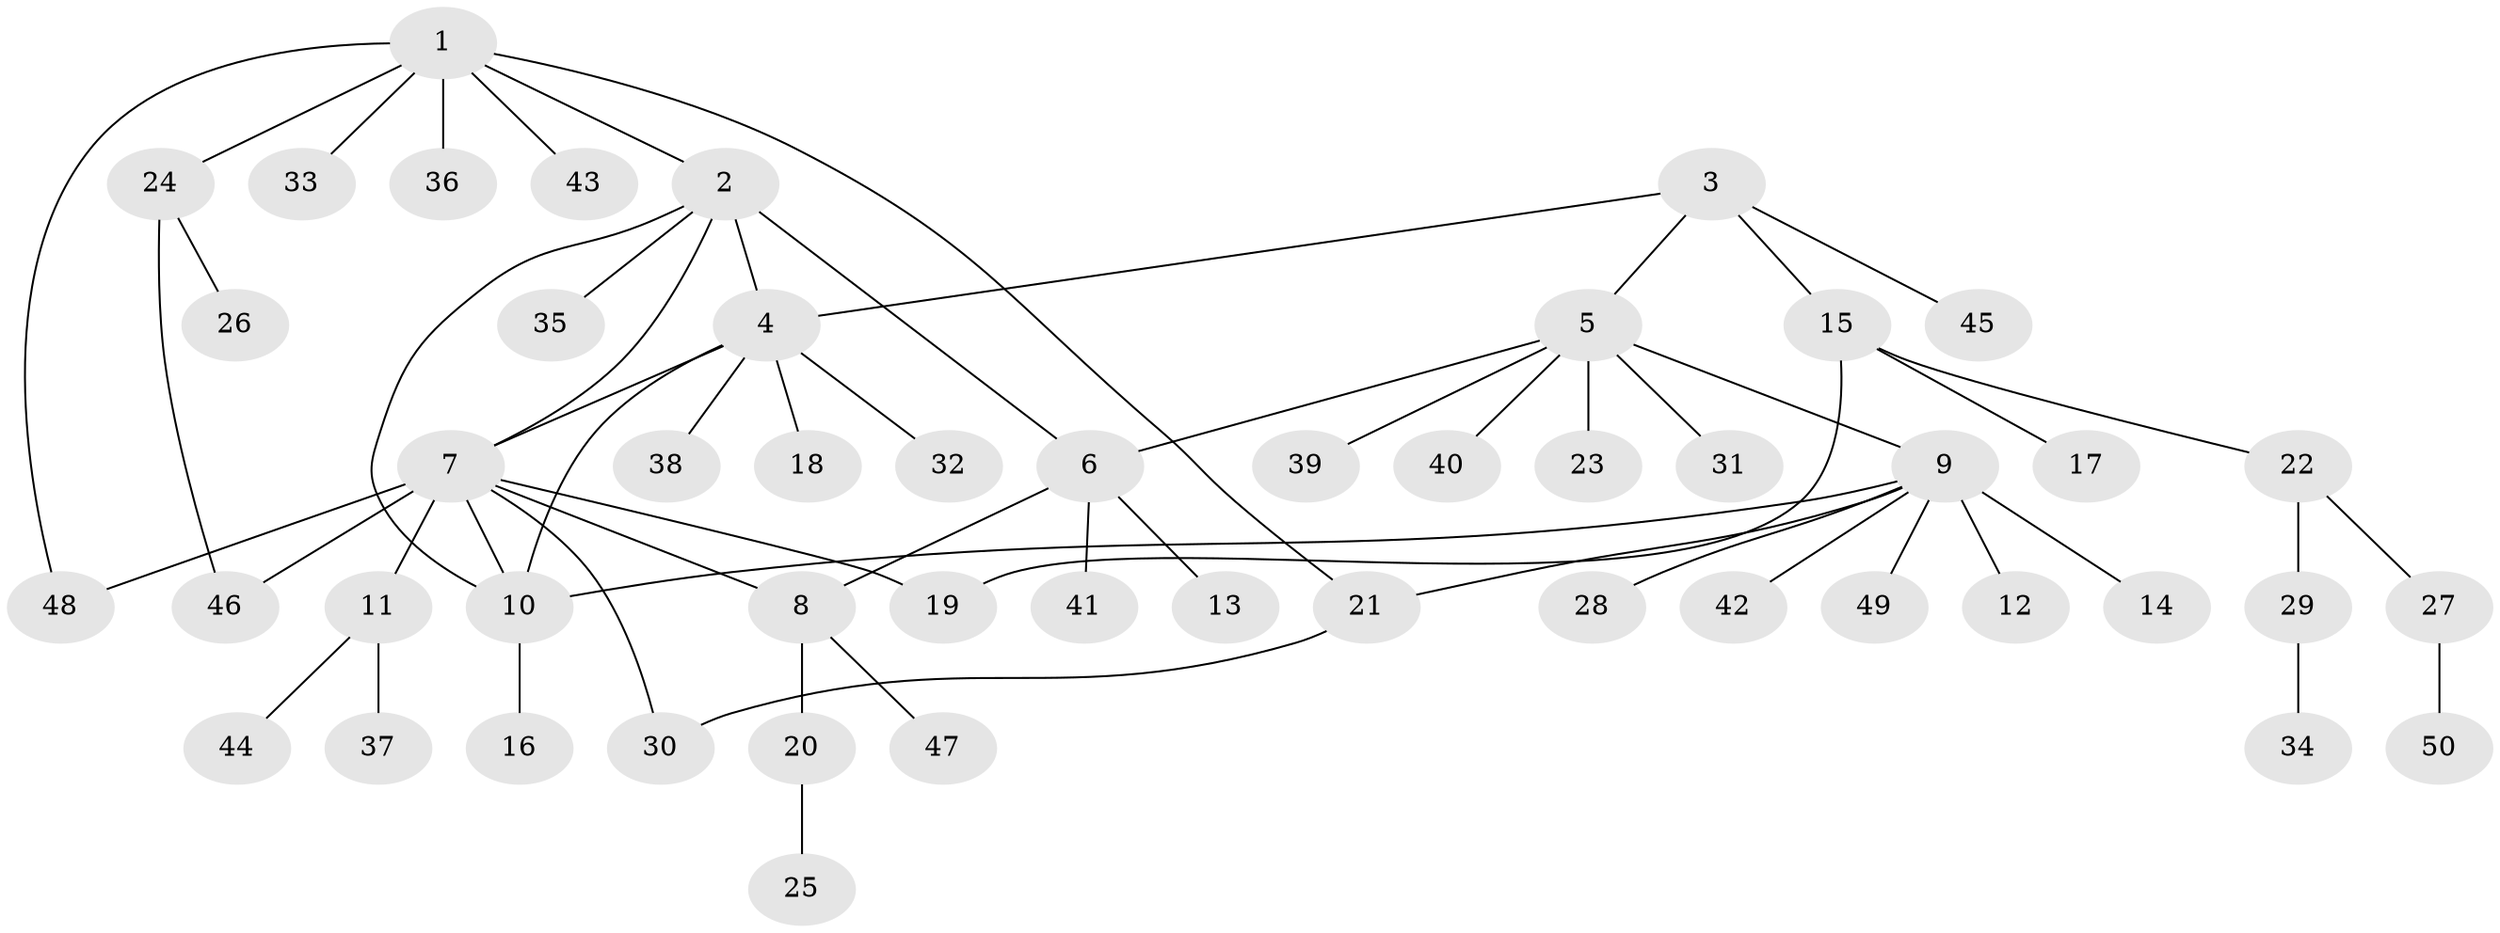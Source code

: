 // Generated by graph-tools (version 1.1) at 2025/26/03/09/25 03:26:39]
// undirected, 50 vertices, 60 edges
graph export_dot {
graph [start="1"]
  node [color=gray90,style=filled];
  1;
  2;
  3;
  4;
  5;
  6;
  7;
  8;
  9;
  10;
  11;
  12;
  13;
  14;
  15;
  16;
  17;
  18;
  19;
  20;
  21;
  22;
  23;
  24;
  25;
  26;
  27;
  28;
  29;
  30;
  31;
  32;
  33;
  34;
  35;
  36;
  37;
  38;
  39;
  40;
  41;
  42;
  43;
  44;
  45;
  46;
  47;
  48;
  49;
  50;
  1 -- 2;
  1 -- 21;
  1 -- 24;
  1 -- 33;
  1 -- 36;
  1 -- 43;
  1 -- 48;
  2 -- 4;
  2 -- 6;
  2 -- 7;
  2 -- 10;
  2 -- 35;
  3 -- 4;
  3 -- 5;
  3 -- 15;
  3 -- 45;
  4 -- 7;
  4 -- 10;
  4 -- 18;
  4 -- 32;
  4 -- 38;
  5 -- 6;
  5 -- 9;
  5 -- 23;
  5 -- 31;
  5 -- 39;
  5 -- 40;
  6 -- 8;
  6 -- 13;
  6 -- 41;
  7 -- 8;
  7 -- 10;
  7 -- 11;
  7 -- 19;
  7 -- 30;
  7 -- 46;
  7 -- 48;
  8 -- 20;
  8 -- 47;
  9 -- 10;
  9 -- 12;
  9 -- 14;
  9 -- 21;
  9 -- 28;
  9 -- 42;
  9 -- 49;
  10 -- 16;
  11 -- 37;
  11 -- 44;
  15 -- 17;
  15 -- 19;
  15 -- 22;
  20 -- 25;
  21 -- 30;
  22 -- 27;
  22 -- 29;
  24 -- 26;
  24 -- 46;
  27 -- 50;
  29 -- 34;
}
